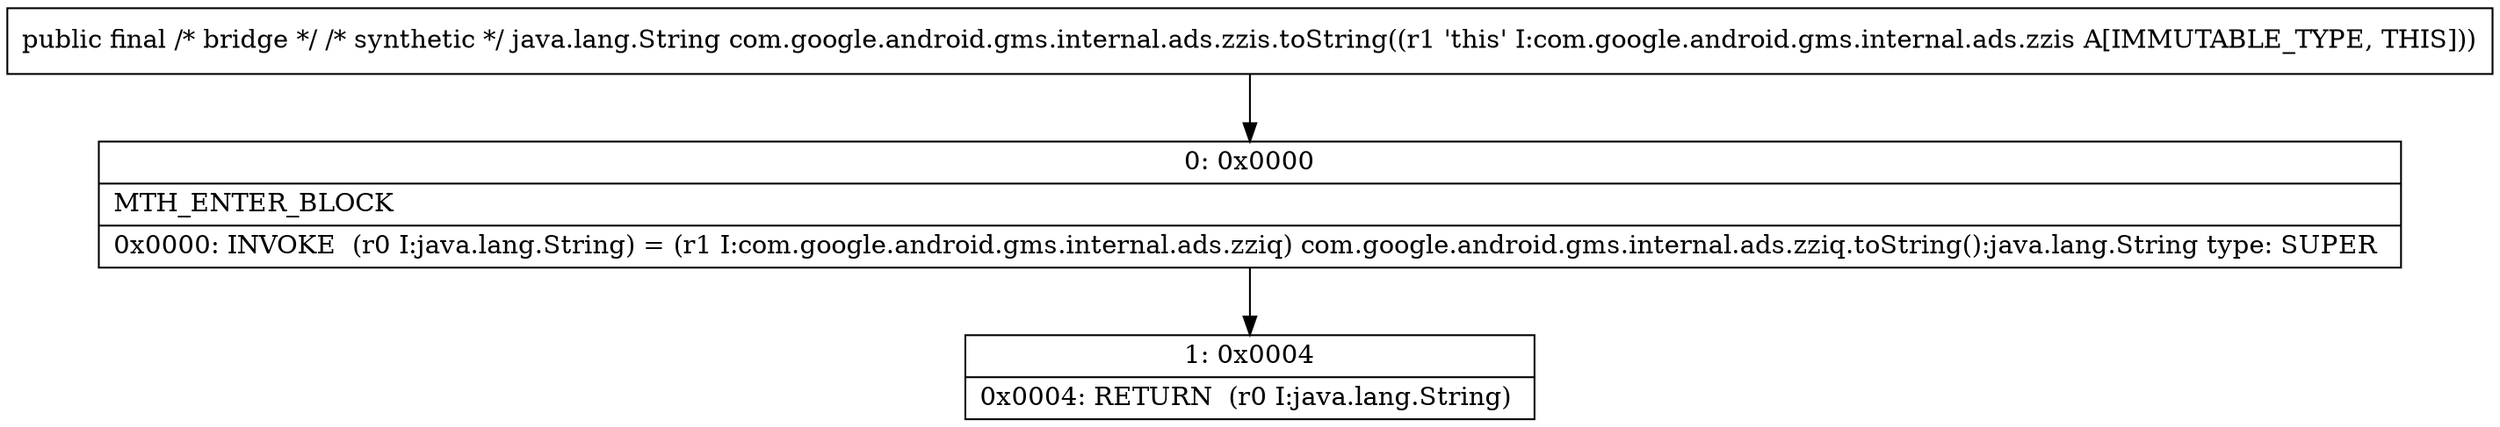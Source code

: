 digraph "CFG forcom.google.android.gms.internal.ads.zzis.toString()Ljava\/lang\/String;" {
Node_0 [shape=record,label="{0\:\ 0x0000|MTH_ENTER_BLOCK\l|0x0000: INVOKE  (r0 I:java.lang.String) = (r1 I:com.google.android.gms.internal.ads.zziq) com.google.android.gms.internal.ads.zziq.toString():java.lang.String type: SUPER \l}"];
Node_1 [shape=record,label="{1\:\ 0x0004|0x0004: RETURN  (r0 I:java.lang.String) \l}"];
MethodNode[shape=record,label="{public final \/* bridge *\/ \/* synthetic *\/ java.lang.String com.google.android.gms.internal.ads.zzis.toString((r1 'this' I:com.google.android.gms.internal.ads.zzis A[IMMUTABLE_TYPE, THIS])) }"];
MethodNode -> Node_0;
Node_0 -> Node_1;
}

